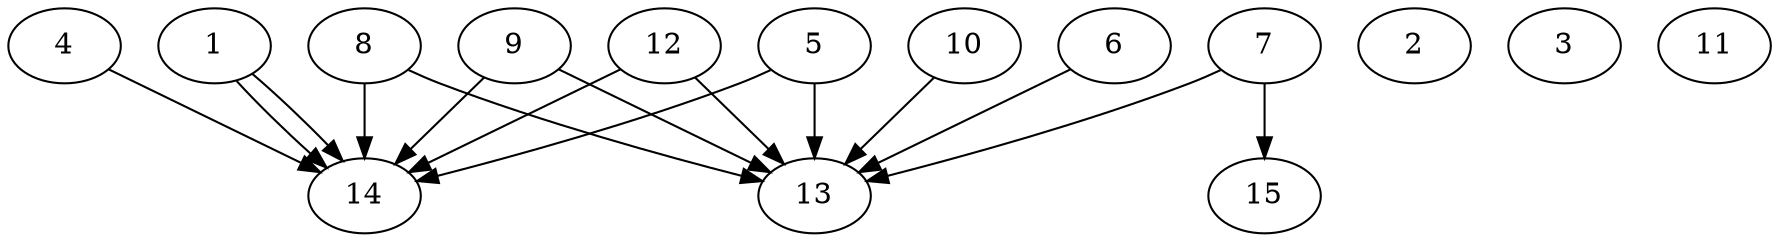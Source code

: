 // DAG automatically generated by daggen at Thu Oct  3 13:59:27 2019
// ./daggen --dot -n 15 --ccr 0.5 --fat 0.9 --regular 0.7 --density 0.6 --mindata 5242880 --maxdata 52428800 
digraph G {
  1 [size="41940992", alpha="0.05", expect_size="20970496"] 
  1 -> 14 [size ="20970496"]
  1 -> 14 [size ="20970496"]
  2 [size="93095936", alpha="0.01", expect_size="46547968"] 
  3 [size="94609408", alpha="0.03", expect_size="47304704"] 
  4 [size="55986176", alpha="0.14", expect_size="27993088"] 
  4 -> 14 [size ="27993088"]
  5 [size="18147328", alpha="0.09", expect_size="9073664"] 
  5 -> 13 [size ="9073664"]
  5 -> 14 [size ="9073664"]
  6 [size="23359488", alpha="0.06", expect_size="11679744"] 
  6 -> 13 [size ="11679744"]
  7 [size="23842816", alpha="0.02", expect_size="11921408"] 
  7 -> 13 [size ="11921408"]
  7 -> 15 [size ="11921408"]
  8 [size="49156096", alpha="0.07", expect_size="24578048"] 
  8 -> 13 [size ="24578048"]
  8 -> 14 [size ="24578048"]
  9 [size="47863808", alpha="0.07", expect_size="23931904"] 
  9 -> 13 [size ="23931904"]
  9 -> 14 [size ="23931904"]
  10 [size="71870464", alpha="0.01", expect_size="35935232"] 
  10 -> 13 [size ="35935232"]
  11 [size="68732928", alpha="0.17", expect_size="34366464"] 
  12 [size="93003776", alpha="0.08", expect_size="46501888"] 
  12 -> 13 [size ="46501888"]
  12 -> 14 [size ="46501888"]
  13 [size="98627584", alpha="0.09", expect_size="49313792"] 
  14 [size="19480576", alpha="0.05", expect_size="9740288"] 
  15 [size="84637696", alpha="0.07", expect_size="42318848"] 
}
